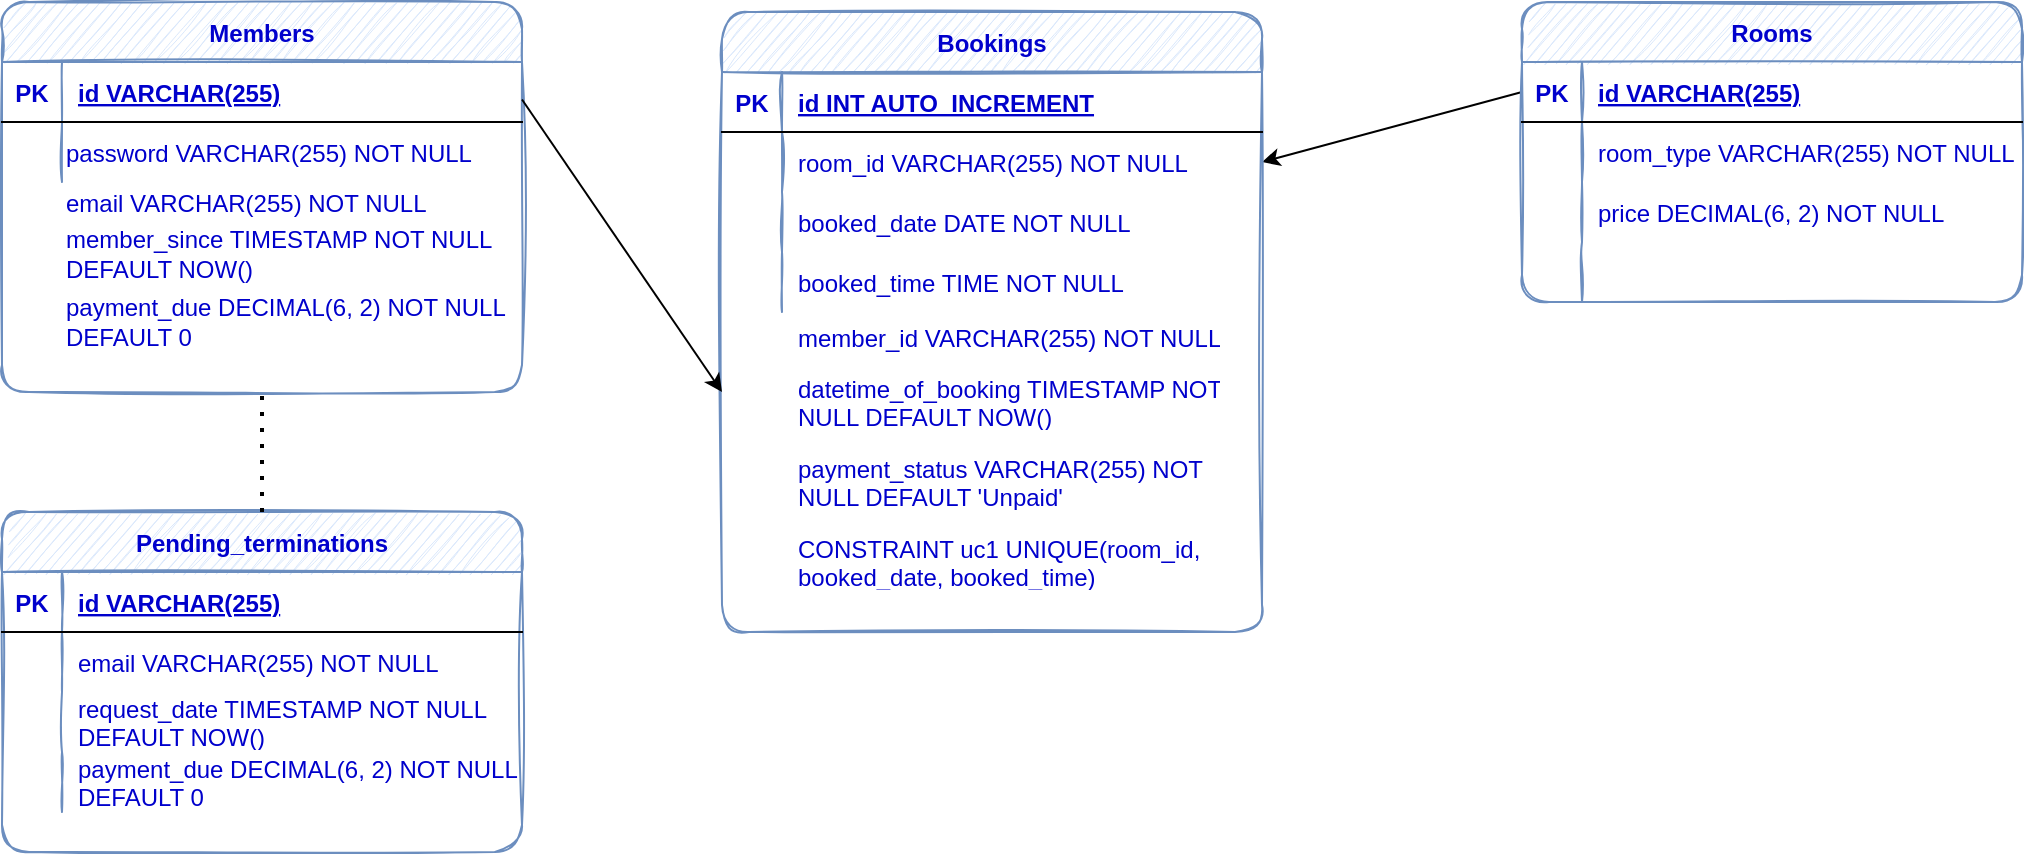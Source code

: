 <mxfile version="14.4.9" type="device"><diagram id="R2lEEEUBdFMjLlhIrx00" name="Page-1"><mxGraphModel dx="767" dy="448" grid="1" gridSize="10" guides="1" tooltips="1" connect="1" arrows="1" fold="1" page="1" pageScale="1" pageWidth="1100" pageHeight="850" math="0" shadow="0" extFonts="Permanent Marker^https://fonts.googleapis.com/css?family=Permanent+Marker"><root><mxCell id="0"/><mxCell id="1" parent="0"/><mxCell id="C-vyLk0tnHw3VtMMgP7b-23" value="Members" style="shape=table;startSize=30;container=1;collapsible=1;childLayout=tableLayout;fixedRows=1;rowLines=0;fontStyle=1;align=center;resizeLast=1;fillColor=#dae8fc;strokeColor=#6c8ebf;rounded=1;sketch=1;shadow=0;fontColor=#0000CC;" parent="1" vertex="1"><mxGeometry x="40" y="35" width="260" height="195" as="geometry"/></mxCell><mxCell id="C-vyLk0tnHw3VtMMgP7b-24" value="" style="shape=partialRectangle;collapsible=0;dropTarget=0;pointerEvents=0;fillColor=none;points=[[0,0.5],[1,0.5]];portConstraint=eastwest;top=0;left=0;right=0;bottom=1;" parent="C-vyLk0tnHw3VtMMgP7b-23" vertex="1"><mxGeometry y="30" width="260" height="30" as="geometry"/></mxCell><mxCell id="C-vyLk0tnHw3VtMMgP7b-25" value="PK" style="shape=partialRectangle;overflow=hidden;connectable=0;fillColor=none;top=0;left=0;bottom=0;right=0;fontStyle=1;fontColor=#0000CC;" parent="C-vyLk0tnHw3VtMMgP7b-24" vertex="1"><mxGeometry width="30" height="30" as="geometry"/></mxCell><mxCell id="C-vyLk0tnHw3VtMMgP7b-26" value="id VARCHAR(255)" style="shape=partialRectangle;overflow=hidden;connectable=0;fillColor=none;top=0;left=0;bottom=0;right=0;align=left;spacingLeft=6;fontStyle=5;fontColor=#0000CC;" parent="C-vyLk0tnHw3VtMMgP7b-24" vertex="1"><mxGeometry x="30" width="230" height="30" as="geometry"/></mxCell><mxCell id="C-vyLk0tnHw3VtMMgP7b-27" value="" style="shape=partialRectangle;collapsible=0;dropTarget=0;pointerEvents=0;fillColor=none;points=[[0,0.5],[1,0.5]];portConstraint=eastwest;top=0;left=0;right=0;bottom=0;" parent="C-vyLk0tnHw3VtMMgP7b-23" vertex="1"><mxGeometry y="60" width="260" height="30" as="geometry"/></mxCell><mxCell id="C-vyLk0tnHw3VtMMgP7b-28" value="" style="shape=partialRectangle;overflow=hidden;connectable=0;fillColor=none;top=0;left=0;bottom=0;right=0;" parent="C-vyLk0tnHw3VtMMgP7b-27" vertex="1"><mxGeometry width="30" height="30" as="geometry"/></mxCell><mxCell id="C-vyLk0tnHw3VtMMgP7b-29" value="password VARCHAR(255) NOT NULL" style="shape=partialRectangle;overflow=hidden;connectable=0;fillColor=none;top=0;left=0;bottom=0;right=0;align=left;spacingLeft=0;fontColor=#0000CC;" parent="C-vyLk0tnHw3VtMMgP7b-27" vertex="1"><mxGeometry x="30" width="230" height="30" as="geometry"/></mxCell><mxCell id="QO4ElZE7fNpolQ7fJsLB-2" value="email VARCHAR(255) NOT NULL" style="text;strokeColor=none;fillColor=none;align=left;verticalAlign=middle;rounded=0;fontColor=#0000CC;" vertex="1" parent="1"><mxGeometry x="70" y="125" width="220" height="20" as="geometry"/></mxCell><mxCell id="QO4ElZE7fNpolQ7fJsLB-3" value="member_since TIMESTAMP NOT NULL DEFAULT NOW()" style="text;html=1;strokeColor=none;fillColor=none;align=left;verticalAlign=middle;whiteSpace=wrap;rounded=0;fontColor=#0000CC;" vertex="1" parent="1"><mxGeometry x="70" y="151" width="230" height="20" as="geometry"/></mxCell><mxCell id="QO4ElZE7fNpolQ7fJsLB-4" value="payment_due DECIMAL(6, 2) NOT NULL DEFAULT 0" style="text;html=1;strokeColor=none;fillColor=none;align=left;verticalAlign=middle;whiteSpace=wrap;rounded=0;shadow=0;sketch=1;fontColor=#0000CC;" vertex="1" parent="1"><mxGeometry x="70" y="185" width="230" height="20" as="geometry"/></mxCell><mxCell id="QO4ElZE7fNpolQ7fJsLB-5" value="Pending_terminations" style="shape=table;startSize=30;container=1;collapsible=1;childLayout=tableLayout;fixedRows=1;rowLines=0;fontStyle=1;align=center;resizeLast=1;rounded=1;shadow=0;sketch=1;html=0;fillColor=#dae8fc;strokeColor=#6c8ebf;fontColor=#0000CC;" vertex="1" parent="1"><mxGeometry x="40" y="290" width="260" height="170" as="geometry"/></mxCell><mxCell id="QO4ElZE7fNpolQ7fJsLB-6" value="" style="shape=partialRectangle;collapsible=0;dropTarget=0;pointerEvents=0;fillColor=none;top=0;left=0;bottom=1;right=0;points=[[0,0.5],[1,0.5]];portConstraint=eastwest;" vertex="1" parent="QO4ElZE7fNpolQ7fJsLB-5"><mxGeometry y="30" width="260" height="30" as="geometry"/></mxCell><mxCell id="QO4ElZE7fNpolQ7fJsLB-7" value="PK" style="shape=partialRectangle;connectable=0;fillColor=none;top=0;left=0;bottom=0;right=0;fontStyle=1;overflow=hidden;fontColor=#0000CC;" vertex="1" parent="QO4ElZE7fNpolQ7fJsLB-6"><mxGeometry width="30" height="30" as="geometry"/></mxCell><mxCell id="QO4ElZE7fNpolQ7fJsLB-8" value="id VARCHAR(255)" style="shape=partialRectangle;connectable=0;fillColor=none;top=0;left=0;bottom=0;right=0;align=left;spacingLeft=6;fontStyle=5;overflow=hidden;fontColor=#0000CC;" vertex="1" parent="QO4ElZE7fNpolQ7fJsLB-6"><mxGeometry x="30" width="230" height="30" as="geometry"/></mxCell><mxCell id="QO4ElZE7fNpolQ7fJsLB-9" value="" style="shape=partialRectangle;collapsible=0;dropTarget=0;pointerEvents=0;fillColor=none;top=0;left=0;bottom=0;right=0;points=[[0,0.5],[1,0.5]];portConstraint=eastwest;" vertex="1" parent="QO4ElZE7fNpolQ7fJsLB-5"><mxGeometry y="60" width="260" height="30" as="geometry"/></mxCell><mxCell id="QO4ElZE7fNpolQ7fJsLB-10" value="" style="shape=partialRectangle;connectable=0;fillColor=none;top=0;left=0;bottom=0;right=0;editable=1;overflow=hidden;" vertex="1" parent="QO4ElZE7fNpolQ7fJsLB-9"><mxGeometry width="30" height="30" as="geometry"/></mxCell><mxCell id="QO4ElZE7fNpolQ7fJsLB-11" value="email VARCHAR(255) NOT NULL" style="shape=partialRectangle;connectable=0;fillColor=none;top=0;left=0;bottom=0;right=0;align=left;spacingLeft=6;overflow=hidden;fontColor=#0000CC;" vertex="1" parent="QO4ElZE7fNpolQ7fJsLB-9"><mxGeometry x="30" width="230" height="30" as="geometry"/></mxCell><mxCell id="QO4ElZE7fNpolQ7fJsLB-12" value="" style="shape=partialRectangle;collapsible=0;dropTarget=0;pointerEvents=0;fillColor=none;top=0;left=0;bottom=0;right=0;points=[[0,0.5],[1,0.5]];portConstraint=eastwest;" vertex="1" parent="QO4ElZE7fNpolQ7fJsLB-5"><mxGeometry y="90" width="260" height="30" as="geometry"/></mxCell><mxCell id="QO4ElZE7fNpolQ7fJsLB-13" value="" style="shape=partialRectangle;connectable=0;fillColor=none;top=0;left=0;bottom=0;right=0;editable=1;overflow=hidden;" vertex="1" parent="QO4ElZE7fNpolQ7fJsLB-12"><mxGeometry width="30" height="30" as="geometry"/></mxCell><mxCell id="QO4ElZE7fNpolQ7fJsLB-14" value="request_date TIMESTAMP NOT NULL&#10;DEFAULT NOW()&#10;" style="shape=partialRectangle;connectable=0;fillColor=none;top=0;left=0;bottom=0;right=0;align=left;spacingLeft=6;overflow=hidden;fontColor=#0000CC;" vertex="1" parent="QO4ElZE7fNpolQ7fJsLB-12"><mxGeometry x="30" width="230" height="30" as="geometry"/></mxCell><mxCell id="QO4ElZE7fNpolQ7fJsLB-15" value="" style="shape=partialRectangle;collapsible=0;dropTarget=0;pointerEvents=0;fillColor=none;top=0;left=0;bottom=0;right=0;points=[[0,0.5],[1,0.5]];portConstraint=eastwest;" vertex="1" parent="QO4ElZE7fNpolQ7fJsLB-5"><mxGeometry y="120" width="260" height="30" as="geometry"/></mxCell><mxCell id="QO4ElZE7fNpolQ7fJsLB-16" value="" style="shape=partialRectangle;connectable=0;fillColor=none;top=0;left=0;bottom=0;right=0;editable=1;overflow=hidden;" vertex="1" parent="QO4ElZE7fNpolQ7fJsLB-15"><mxGeometry width="30" height="30" as="geometry"/></mxCell><mxCell id="QO4ElZE7fNpolQ7fJsLB-17" value="payment_due DECIMAL(6, 2) NOT NULL&#10;DEFAULT 0" style="shape=partialRectangle;connectable=0;fillColor=none;top=0;left=0;bottom=0;right=0;align=left;spacingLeft=6;overflow=hidden;fontColor=#0000CC;" vertex="1" parent="QO4ElZE7fNpolQ7fJsLB-15"><mxGeometry x="30" width="230" height="30" as="geometry"/></mxCell><mxCell id="QO4ElZE7fNpolQ7fJsLB-22" value="" style="endArrow=none;dashed=1;html=1;dashPattern=1 3;strokeWidth=2;fontColor=#0000CC;entryX=0.5;entryY=1;entryDx=0;entryDy=0;" edge="1" parent="1" source="QO4ElZE7fNpolQ7fJsLB-5" target="C-vyLk0tnHw3VtMMgP7b-23"><mxGeometry width="50" height="50" relative="1" as="geometry"><mxPoint x="360" y="370" as="sourcePoint"/><mxPoint x="410" y="320" as="targetPoint"/></mxGeometry></mxCell><mxCell id="QO4ElZE7fNpolQ7fJsLB-30" value="" style="endArrow=classic;html=1;fontColor=#0000CC;exitX=0;exitY=0.5;exitDx=0;exitDy=0;entryX=1;entryY=0.5;entryDx=0;entryDy=0;" edge="1" parent="1" source="QO4ElZE7fNpolQ7fJsLB-46" target="QO4ElZE7fNpolQ7fJsLB-65"><mxGeometry width="50" height="50" relative="1" as="geometry"><mxPoint x="800" y="109.5" as="sourcePoint"/><mxPoint x="680" y="108" as="targetPoint"/></mxGeometry></mxCell><mxCell id="QO4ElZE7fNpolQ7fJsLB-45" value="Rooms" style="shape=table;startSize=30;container=1;collapsible=1;childLayout=tableLayout;fixedRows=1;rowLines=0;fontStyle=1;align=center;resizeLast=1;rounded=1;shadow=0;sketch=1;html=0;strokeColor=#6c8ebf;fillColor=#dae8fc;fontColor=#0000CC;" vertex="1" parent="1"><mxGeometry x="800" y="35" width="250" height="150" as="geometry"/></mxCell><mxCell id="QO4ElZE7fNpolQ7fJsLB-46" value="" style="shape=partialRectangle;collapsible=0;dropTarget=0;pointerEvents=0;fillColor=none;top=0;left=0;bottom=1;right=0;points=[[0,0.5],[1,0.5]];portConstraint=eastwest;fontColor=#0000CC;" vertex="1" parent="QO4ElZE7fNpolQ7fJsLB-45"><mxGeometry y="30" width="250" height="30" as="geometry"/></mxCell><mxCell id="QO4ElZE7fNpolQ7fJsLB-47" value="PK" style="shape=partialRectangle;connectable=0;fillColor=none;top=0;left=0;bottom=0;right=0;fontStyle=1;overflow=hidden;fontColor=#0000CC;" vertex="1" parent="QO4ElZE7fNpolQ7fJsLB-46"><mxGeometry width="30" height="30" as="geometry"/></mxCell><mxCell id="QO4ElZE7fNpolQ7fJsLB-48" value="id VARCHAR(255)" style="shape=partialRectangle;connectable=0;fillColor=none;top=0;left=0;bottom=0;right=0;align=left;spacingLeft=6;fontStyle=5;overflow=hidden;fontColor=#0000CC;" vertex="1" parent="QO4ElZE7fNpolQ7fJsLB-46"><mxGeometry x="30" width="220" height="30" as="geometry"/></mxCell><mxCell id="QO4ElZE7fNpolQ7fJsLB-49" value="" style="shape=partialRectangle;collapsible=0;dropTarget=0;pointerEvents=0;fillColor=none;top=0;left=0;bottom=0;right=0;points=[[0,0.5],[1,0.5]];portConstraint=eastwest;" vertex="1" parent="QO4ElZE7fNpolQ7fJsLB-45"><mxGeometry y="60" width="250" height="30" as="geometry"/></mxCell><mxCell id="QO4ElZE7fNpolQ7fJsLB-50" value="" style="shape=partialRectangle;connectable=0;fillColor=none;top=0;left=0;bottom=0;right=0;editable=1;overflow=hidden;" vertex="1" parent="QO4ElZE7fNpolQ7fJsLB-49"><mxGeometry width="30" height="30" as="geometry"/></mxCell><mxCell id="QO4ElZE7fNpolQ7fJsLB-51" value="room_type VARCHAR(255) NOT NULL" style="shape=partialRectangle;connectable=0;fillColor=none;top=0;left=0;bottom=0;right=0;align=left;spacingLeft=6;overflow=hidden;fontColor=#0000CC;" vertex="1" parent="QO4ElZE7fNpolQ7fJsLB-49"><mxGeometry x="30" width="220" height="30" as="geometry"/></mxCell><mxCell id="QO4ElZE7fNpolQ7fJsLB-52" value="" style="shape=partialRectangle;collapsible=0;dropTarget=0;pointerEvents=0;fillColor=none;top=0;left=0;bottom=0;right=0;points=[[0,0.5],[1,0.5]];portConstraint=eastwest;" vertex="1" parent="QO4ElZE7fNpolQ7fJsLB-45"><mxGeometry y="90" width="250" height="30" as="geometry"/></mxCell><mxCell id="QO4ElZE7fNpolQ7fJsLB-53" value="" style="shape=partialRectangle;connectable=0;fillColor=none;top=0;left=0;bottom=0;right=0;editable=1;overflow=hidden;" vertex="1" parent="QO4ElZE7fNpolQ7fJsLB-52"><mxGeometry width="30" height="30" as="geometry"/></mxCell><mxCell id="QO4ElZE7fNpolQ7fJsLB-54" value="price DECIMAL(6, 2) NOT NULL" style="shape=partialRectangle;connectable=0;fillColor=none;top=0;left=0;bottom=0;right=0;align=left;spacingLeft=6;overflow=hidden;fontColor=#0000CC;" vertex="1" parent="QO4ElZE7fNpolQ7fJsLB-52"><mxGeometry x="30" width="220" height="30" as="geometry"/></mxCell><mxCell id="QO4ElZE7fNpolQ7fJsLB-55" value="" style="shape=partialRectangle;collapsible=0;dropTarget=0;pointerEvents=0;fillColor=none;top=0;left=0;bottom=0;right=0;points=[[0,0.5],[1,0.5]];portConstraint=eastwest;" vertex="1" parent="QO4ElZE7fNpolQ7fJsLB-45"><mxGeometry y="120" width="250" height="30" as="geometry"/></mxCell><mxCell id="QO4ElZE7fNpolQ7fJsLB-56" value="" style="shape=partialRectangle;connectable=0;fillColor=none;top=0;left=0;bottom=0;right=0;editable=1;overflow=hidden;" vertex="1" parent="QO4ElZE7fNpolQ7fJsLB-55"><mxGeometry width="30" height="30" as="geometry"/></mxCell><mxCell id="QO4ElZE7fNpolQ7fJsLB-57" value="" style="shape=partialRectangle;connectable=0;fillColor=none;top=0;left=0;bottom=0;right=0;align=left;spacingLeft=6;overflow=hidden;" vertex="1" parent="QO4ElZE7fNpolQ7fJsLB-55"><mxGeometry x="30" width="220" height="30" as="geometry"/></mxCell><mxCell id="QO4ElZE7fNpolQ7fJsLB-61" value="Bookings" style="shape=table;startSize=30;container=1;collapsible=1;childLayout=tableLayout;fixedRows=1;rowLines=0;fontStyle=1;align=center;resizeLast=1;rounded=1;shadow=0;sketch=1;strokeColor=#6c8ebf;html=0;fillColor=#dae8fc;fontColor=#0000CC;" vertex="1" parent="1"><mxGeometry x="400" y="40" width="270" height="310" as="geometry"/></mxCell><mxCell id="QO4ElZE7fNpolQ7fJsLB-62" value="" style="shape=partialRectangle;collapsible=0;dropTarget=0;pointerEvents=0;fillColor=none;top=0;left=0;bottom=1;right=0;points=[[0,0.5],[1,0.5]];portConstraint=eastwest;fontColor=#0000CC;" vertex="1" parent="QO4ElZE7fNpolQ7fJsLB-61"><mxGeometry y="30" width="270" height="30" as="geometry"/></mxCell><mxCell id="QO4ElZE7fNpolQ7fJsLB-63" value="PK" style="shape=partialRectangle;connectable=0;fillColor=none;top=0;left=0;bottom=0;right=0;fontStyle=1;overflow=hidden;fontColor=#0000CC;" vertex="1" parent="QO4ElZE7fNpolQ7fJsLB-62"><mxGeometry width="30" height="30" as="geometry"/></mxCell><mxCell id="QO4ElZE7fNpolQ7fJsLB-64" value="id INT AUTO_INCREMENT" style="shape=partialRectangle;connectable=0;fillColor=none;top=0;left=0;bottom=0;right=0;align=left;spacingLeft=6;fontStyle=5;overflow=hidden;fontColor=#0000CC;" vertex="1" parent="QO4ElZE7fNpolQ7fJsLB-62"><mxGeometry x="30" width="240" height="30" as="geometry"/></mxCell><mxCell id="QO4ElZE7fNpolQ7fJsLB-65" value="" style="shape=partialRectangle;collapsible=0;dropTarget=0;pointerEvents=0;fillColor=none;top=0;left=0;bottom=0;right=0;points=[[0,0.5],[1,0.5]];portConstraint=eastwest;" vertex="1" parent="QO4ElZE7fNpolQ7fJsLB-61"><mxGeometry y="60" width="270" height="30" as="geometry"/></mxCell><mxCell id="QO4ElZE7fNpolQ7fJsLB-66" value="" style="shape=partialRectangle;connectable=0;fillColor=none;top=0;left=0;bottom=0;right=0;editable=1;overflow=hidden;" vertex="1" parent="QO4ElZE7fNpolQ7fJsLB-65"><mxGeometry width="30" height="30" as="geometry"/></mxCell><mxCell id="QO4ElZE7fNpolQ7fJsLB-67" value="room_id VARCHAR(255) NOT NULL" style="shape=partialRectangle;connectable=0;fillColor=none;top=0;left=0;bottom=0;right=0;align=left;spacingLeft=6;overflow=hidden;fontColor=#0000CC;" vertex="1" parent="QO4ElZE7fNpolQ7fJsLB-65"><mxGeometry x="30" width="240" height="30" as="geometry"/></mxCell><mxCell id="QO4ElZE7fNpolQ7fJsLB-68" value="" style="shape=partialRectangle;collapsible=0;dropTarget=0;pointerEvents=0;fillColor=none;top=0;left=0;bottom=0;right=0;points=[[0,0.5],[1,0.5]];portConstraint=eastwest;" vertex="1" parent="QO4ElZE7fNpolQ7fJsLB-61"><mxGeometry y="90" width="270" height="30" as="geometry"/></mxCell><mxCell id="QO4ElZE7fNpolQ7fJsLB-69" value="" style="shape=partialRectangle;connectable=0;fillColor=none;top=0;left=0;bottom=0;right=0;editable=1;overflow=hidden;" vertex="1" parent="QO4ElZE7fNpolQ7fJsLB-68"><mxGeometry width="30" height="30" as="geometry"/></mxCell><mxCell id="QO4ElZE7fNpolQ7fJsLB-70" value="booked_date DATE NOT NULL" style="shape=partialRectangle;connectable=0;fillColor=none;top=0;left=0;bottom=0;right=0;align=left;spacingLeft=6;overflow=hidden;fontColor=#0000CC;" vertex="1" parent="QO4ElZE7fNpolQ7fJsLB-68"><mxGeometry x="30" width="240" height="30" as="geometry"/></mxCell><mxCell id="QO4ElZE7fNpolQ7fJsLB-71" value="" style="shape=partialRectangle;collapsible=0;dropTarget=0;pointerEvents=0;fillColor=none;top=0;left=0;bottom=0;right=0;points=[[0,0.5],[1,0.5]];portConstraint=eastwest;" vertex="1" parent="QO4ElZE7fNpolQ7fJsLB-61"><mxGeometry y="120" width="270" height="30" as="geometry"/></mxCell><mxCell id="QO4ElZE7fNpolQ7fJsLB-72" value="" style="shape=partialRectangle;connectable=0;fillColor=none;top=0;left=0;bottom=0;right=0;editable=1;overflow=hidden;" vertex="1" parent="QO4ElZE7fNpolQ7fJsLB-71"><mxGeometry width="30" height="30" as="geometry"/></mxCell><mxCell id="QO4ElZE7fNpolQ7fJsLB-73" value="booked_time TIME NOT NULL" style="shape=partialRectangle;connectable=0;fillColor=none;top=0;left=0;bottom=0;right=0;align=left;spacingLeft=6;overflow=hidden;fontColor=#0000CC;" vertex="1" parent="QO4ElZE7fNpolQ7fJsLB-71"><mxGeometry x="30" width="240" height="30" as="geometry"/></mxCell><mxCell id="QO4ElZE7fNpolQ7fJsLB-74" value="member_id VARCHAR(255) NOT NULL" style="shape=partialRectangle;connectable=0;fillColor=none;top=0;left=0;bottom=0;right=0;align=left;spacingLeft=6;overflow=hidden;fontColor=#0000CC;" vertex="1" parent="1"><mxGeometry x="430" y="190" width="220" height="25" as="geometry"/></mxCell><mxCell id="QO4ElZE7fNpolQ7fJsLB-75" value="CONSTRAINT uc1 UNIQUE(room_id,&#10;booked_date, booked_time)" style="shape=partialRectangle;connectable=0;fillColor=none;top=0;left=0;bottom=0;right=0;align=left;spacingLeft=6;overflow=hidden;fontColor=#0000CC;" vertex="1" parent="1"><mxGeometry x="430" y="300" width="210" height="30" as="geometry"/></mxCell><mxCell id="QO4ElZE7fNpolQ7fJsLB-76" value="datetime_of_booking TIMESTAMP NOT&#10;NULL DEFAULT NOW()" style="shape=partialRectangle;connectable=0;fillColor=none;top=0;left=0;bottom=0;right=0;align=left;spacingLeft=6;overflow=hidden;fontColor=#0000CC;" vertex="1" parent="1"><mxGeometry x="430" y="220" width="220" height="30" as="geometry"/></mxCell><mxCell id="QO4ElZE7fNpolQ7fJsLB-77" value="payment_status VARCHAR(255) NOT&#10;NULL DEFAULT 'Unpaid'" style="shape=partialRectangle;connectable=0;fillColor=none;top=0;left=0;bottom=0;right=0;align=left;spacingLeft=6;overflow=hidden;fontColor=#0000CC;" vertex="1" parent="1"><mxGeometry x="430" y="260" width="220" height="30" as="geometry"/></mxCell><mxCell id="QO4ElZE7fNpolQ7fJsLB-81" value="" style="endArrow=classic;html=1;fontColor=#0000CC;exitX=1;exitY=0.25;exitDx=0;exitDy=0;" edge="1" parent="1" source="C-vyLk0tnHw3VtMMgP7b-23"><mxGeometry width="50" height="50" relative="1" as="geometry"><mxPoint x="500" y="270" as="sourcePoint"/><mxPoint x="400" y="230" as="targetPoint"/></mxGeometry></mxCell></root></mxGraphModel></diagram></mxfile>